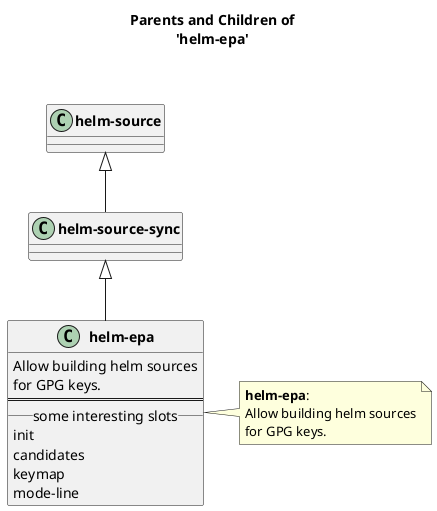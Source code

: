 @startuml
skinparam classFontStyle bold
skinparam captionFontStyle bold
title **Parents and Children of**\n**'helm-epa'**\n\n
"helm-source-sync" <|-- "helm-epa"
class "helm-source-sync"
"helm-source" <|-- "helm-source-sync"
class "helm-source"
class "helm-epa" {
	Allow building helm sources
	for GPG keys.
	==
	__ some interesting slots __
	init
	candidates
	keymap
	mode-line
}
note right of "helm-epa"
	**helm-epa**:
	Allow building helm sources
	for GPG keys.
end note
@enduml

